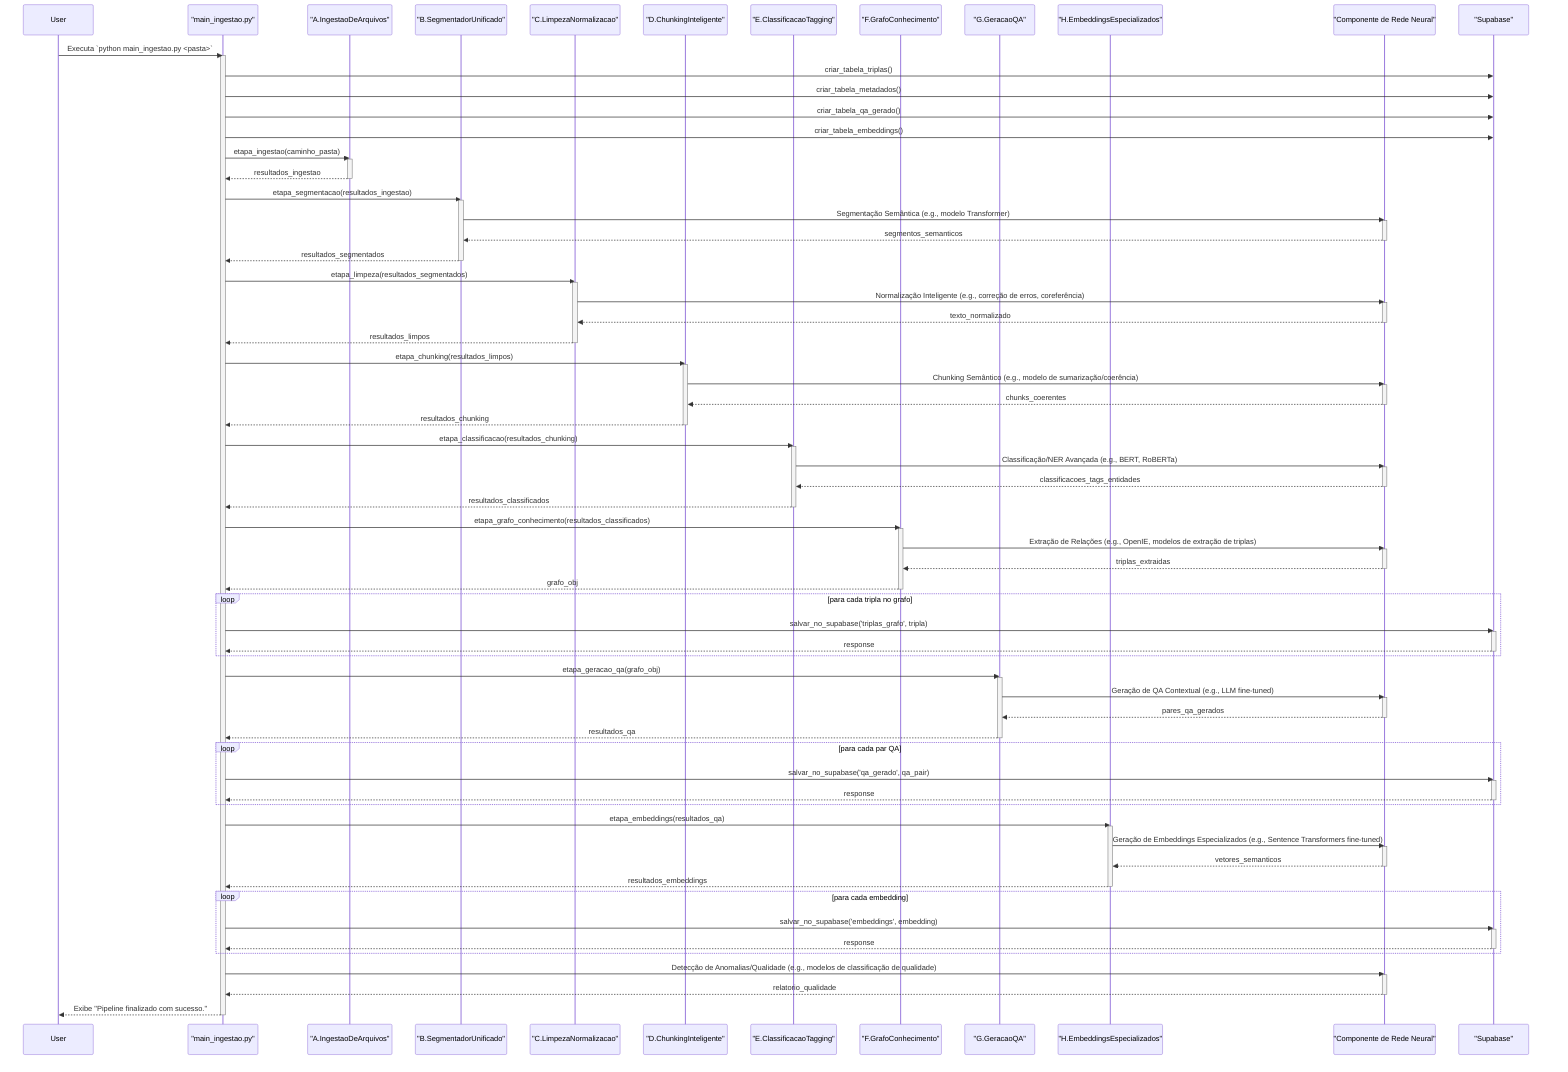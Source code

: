sequenceDiagram
    %% Diagrama de Sequência para o Pipeline de Ingestão de Dados com Sugestões de Redes Neurais
    %% Gerado a partir da análise de /src/1.ingestao/main_ingestao.py e fluxo.mmd
    %% IA: Este diagrama descreve o fluxo de orquestração principal e aponta oportunidades para Redes Neurais.

    participant User
    participant main as "main_ingestao.py"
    participant A as "A.IngestaoDeArquivos"
    participant B as "B.SegmentadorUnificado"
    participant C as "C.LimpezaNormalizacao"
    participant D as "D.ChunkingInteligente"
    participant E as "E.ClassificacaoTagging"
    participant F as "F.GrafoConhecimento"
    participant G as "G.GeracaoQA"
    participant H as "H.EmbeddingsEspecializados"
    participant NN as "Componente de Rede Neural"
    participant db as "Supabase"

    User->>main: Executa `python main_ingestao.py <pasta>`
    activate main

    main->>db: criar_tabela_triplas()
    main->>db: criar_tabela_metadados()
    main->>db: criar_tabela_qa_gerado()
    main->>db: criar_tabela_embeddings()

    main->>A: etapa_ingestao(caminho_pasta)
    activate A
    %% Sugestão NN: OCR avançado para PDFs/Imagens (se não for já parte do Tesseract/outra lib)
    A-->>main: resultados_ingestao
    deactivate A

    main->>B: etapa_segmentacao(resultados_ingestao)
    activate B
    B->>NN: Segmentação Semântica (e.g., modelo Transformer)
    activate NN
    NN-->>B: segmentos_semanticos
    deactivate NN
    %% Sugestão NN: Usar modelos de sequência (e.g., Transformers) para identificar limites de segmentos mais coerentes semanticamente.
    B-->>main: resultados_segmentados
    deactivate B

    main->>C: etapa_limpeza(resultados_segmentados)
    activate C
    C->>NN: Normalização Inteligente (e.g., correção de erros, coreferência)
    activate NN
    NN-->>C: texto_normalizado
    deactivate NN
    %% Sugestão NN: Aplicar NNs para correção de erros contextuais, resolução de coreferência e padronização de terminologia.
    C-->>main: resultados_limpos
    deactivate C

    main->>D: etapa_chunking(resultados_limpos)
    activate D
    D->>NN: Chunking Semântico (e.g., modelo de sumarização/coerência)
    activate NN
    NN-->>D: chunks_coerentes
    deactivate NN
    %% Sugestão NN: Utilizar NNs para criar chunks que representem unidades de informação completas e semanticamente coesas.
    D-->>main: resultados_chunking
    deactivate D

    main->>E: etapa_classificacao(resultados_chunking)
    activate E
    E->>NN: Classificação/NER Avançada (e.g., BERT, RoBERTa)
    activate NN
    NN-->>E: classificacoes_tags_entidades
    deactivate NN
    %% Sugestão NN: Empregar modelos de linguagem pré-treinados para classificação de texto, reconhecimento de entidades nomeadas (NER) e extração de atributos.
    E-->>main: resultados_classificados
    deactivate E

    main->>F: etapa_grafo_conhecimento(resultados_classificados)
    activate F
    F->>NN: Extração de Relações (e.g., OpenIE, modelos de extração de triplas)
    activate NN
    NN-->>F: triplas_extraidas
    deactivate NN
    %% Sugestão NN: Usar NNs para identificar e extrair automaticamente relações entre entidades, formando triplas (sujeito, predicado, objeto) para o grafo.
    F-->>main: grafo_obj
    deactivate F
    loop para cada tripla no grafo
        main->>db: salvar_no_supabase('triplas_grafo', tripla)
        activate db
        db-->>main: response
        deactivate db
    end

    main->>G: etapa_geracao_qa(grafo_obj)
    activate G
    G->>NN: Geração de QA Contextual (e.g., LLM fine-tuned)
    activate NN
    NN-->>G: pares_qa_gerados
    deactivate NN
    %% Sugestão NN: Utilizar LLMs (Large Language Models) para gerar perguntas e respostas mais complexas e contextualmente ricas a partir do grafo de conhecimento ou chunks.
    G-->>main: resultados_qa
    deactivate G
    loop para cada par QA
        main->>db: salvar_no_supabase('qa_gerado', qa_pair)
        activate db
        db-->>main: response
        deactivate db
    end

    main->>H: etapa_embeddings(resultados_qa)
    activate H
    H->>NN: Geração de Embeddings Especializados (e.g., Sentence Transformers fine-tuned)
    activate NN
    NN-->>H: vetores_semanticos
    deactivate NN
    %% Aplicação NN Existente: Geração de embeddings vetoriais para representação semântica do texto. Pode ser aprimorado com fine-tuning em dados específicos do domínio.
    H-->>main: resultados_embeddings
    deactivate H
    loop para cada embedding
        main->>db: salvar_no_supabase('embeddings', embedding)
        activate db
        db-->>main: response
        deactivate db
    end

    %% Sugestão NN (Nova Etapa): Validação e Qualidade de Dados
    main->>NN: Detecção de Anomalias/Qualidade (e.g., modelos de classificação de qualidade)
    activate NN
    NN-->>main: relatorio_qualidade
    deactivate NN
    %% Sugestão NN: Adicionar uma etapa para usar NNs para verificar a qualidade dos dados gerados (chunks, QAs, triplas) e detectar anomalias ou inconsistências.

    main-->>User: Exibe "Pipeline finalizado com sucesso."
    deactivate main